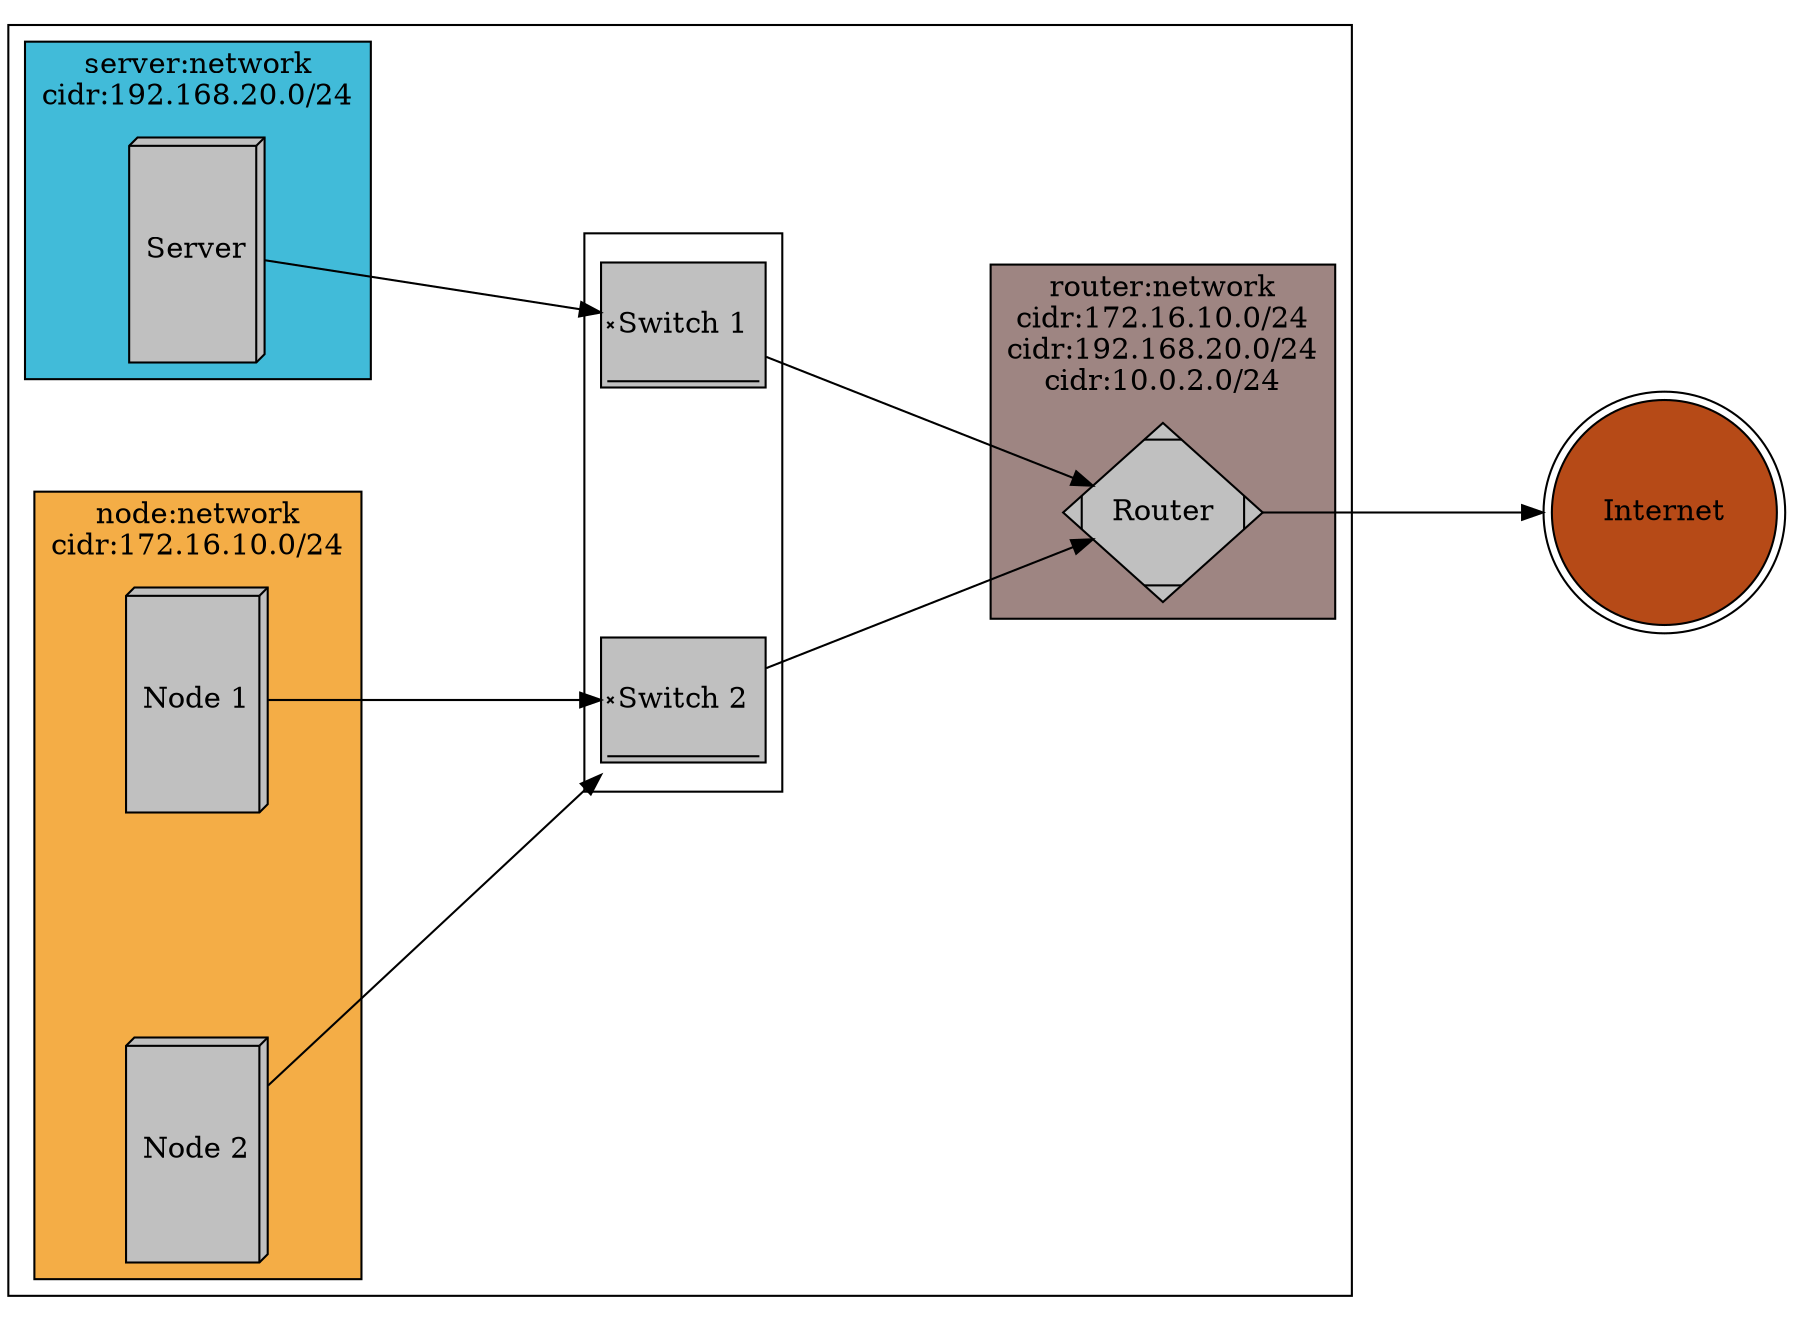 digraph G {

    rankdir=LR;
    graph [nodesep=1.5, ranksep=1.5];

    subgraph cluster0 {

        color="black"
        style=solid;

        subgraph cluster1 {
            node [style=filled shape=signature color=black fillcolor="gray" height=1];
            style=solid;
            color="black";
            sw1 [label="Switch 1" shape=signature height=1]
            sw2 [label="Switch 2" shape=signature height=1]

        }

        subgraph cluster2 {
            node [style=filled shape=Mdiamond color=black fillcolor="gray" height=1.2];
            label = "router:network\ncidr:172.16.10.0/24\ncidr:192.168.20.0/24\ncidr:10.0.2.0/24";
            style=filled;
            color="black";
            fillcolor="#9E8582"
            router [label="Router"];

        }
        subgraph cluster3 {
            node [style=filled shape=box3d color=black fillcolor="gray" height=1.5];
            label = "server:network\ncidr:192.168.20.0/24";
            style=filled;
            color="black"
            fillcolor="#41BBD9"
            server [label="Server"];
        }
        subgraph cluster4 {
            node [style=filled shape=box3d color=black fillcolor="gray" height=1.5];
            label = "node:network\ncidr:172.16.10.0/24";
            style=filled;
            color="black"
            fillcolor="#F4AD46"
            node1 [label="Node 1"];
            node2 [label="Node 2"];
        }

    }

    server -> sw1;
    node1 -> sw2;
    node2 -> sw2;
    sw1 -> router
    sw2 -> router
    router -> internet;

    internet [style=filled shape=doublecircle color=black fillcolor="#B64A17" height=1.5 label="Internet"];
}
